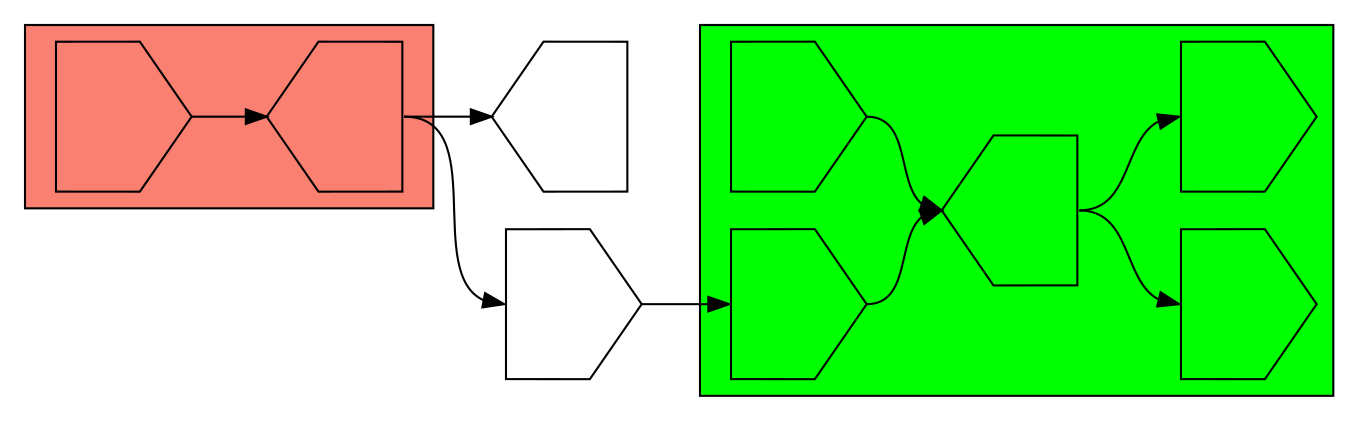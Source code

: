 digraph asm {
	rotate=90;
	edge [headport=n,tailport=s];
subgraph cluster_R2363_4610_4645_6424_15864 {
	2363 [label="",height=1,width=1,shape=invhouse];
	4610 [label="",height=1,width=1,shape=invhouse];
	4645 [label="",height=1,width=1,shape=house];
	6424 [label="",height=1,width=1,shape=invhouse];
	15864 [label="",height=1,width=1,shape=invhouse];
	style=filled;
	fillcolor=green;
}
subgraph cluster_C20322_4744 {
	20322 [label="",height=1,width=1,shape=invhouse];
	4744 [label="",height=1,width=1,shape=house];
	style=filled;
	fillcolor=salmon;
}
	19837 [label="",height=1,width=1,shape=invhouse];
	18862 [label="",height=1,width=1,shape=house];
	2363 -> 4645
	4645 -> 6424
	4645 -> 15864
	4610 -> 4645
	19837 -> 4610
	4744 -> 18862
	4744 -> 19837
	20322 -> 4744
}